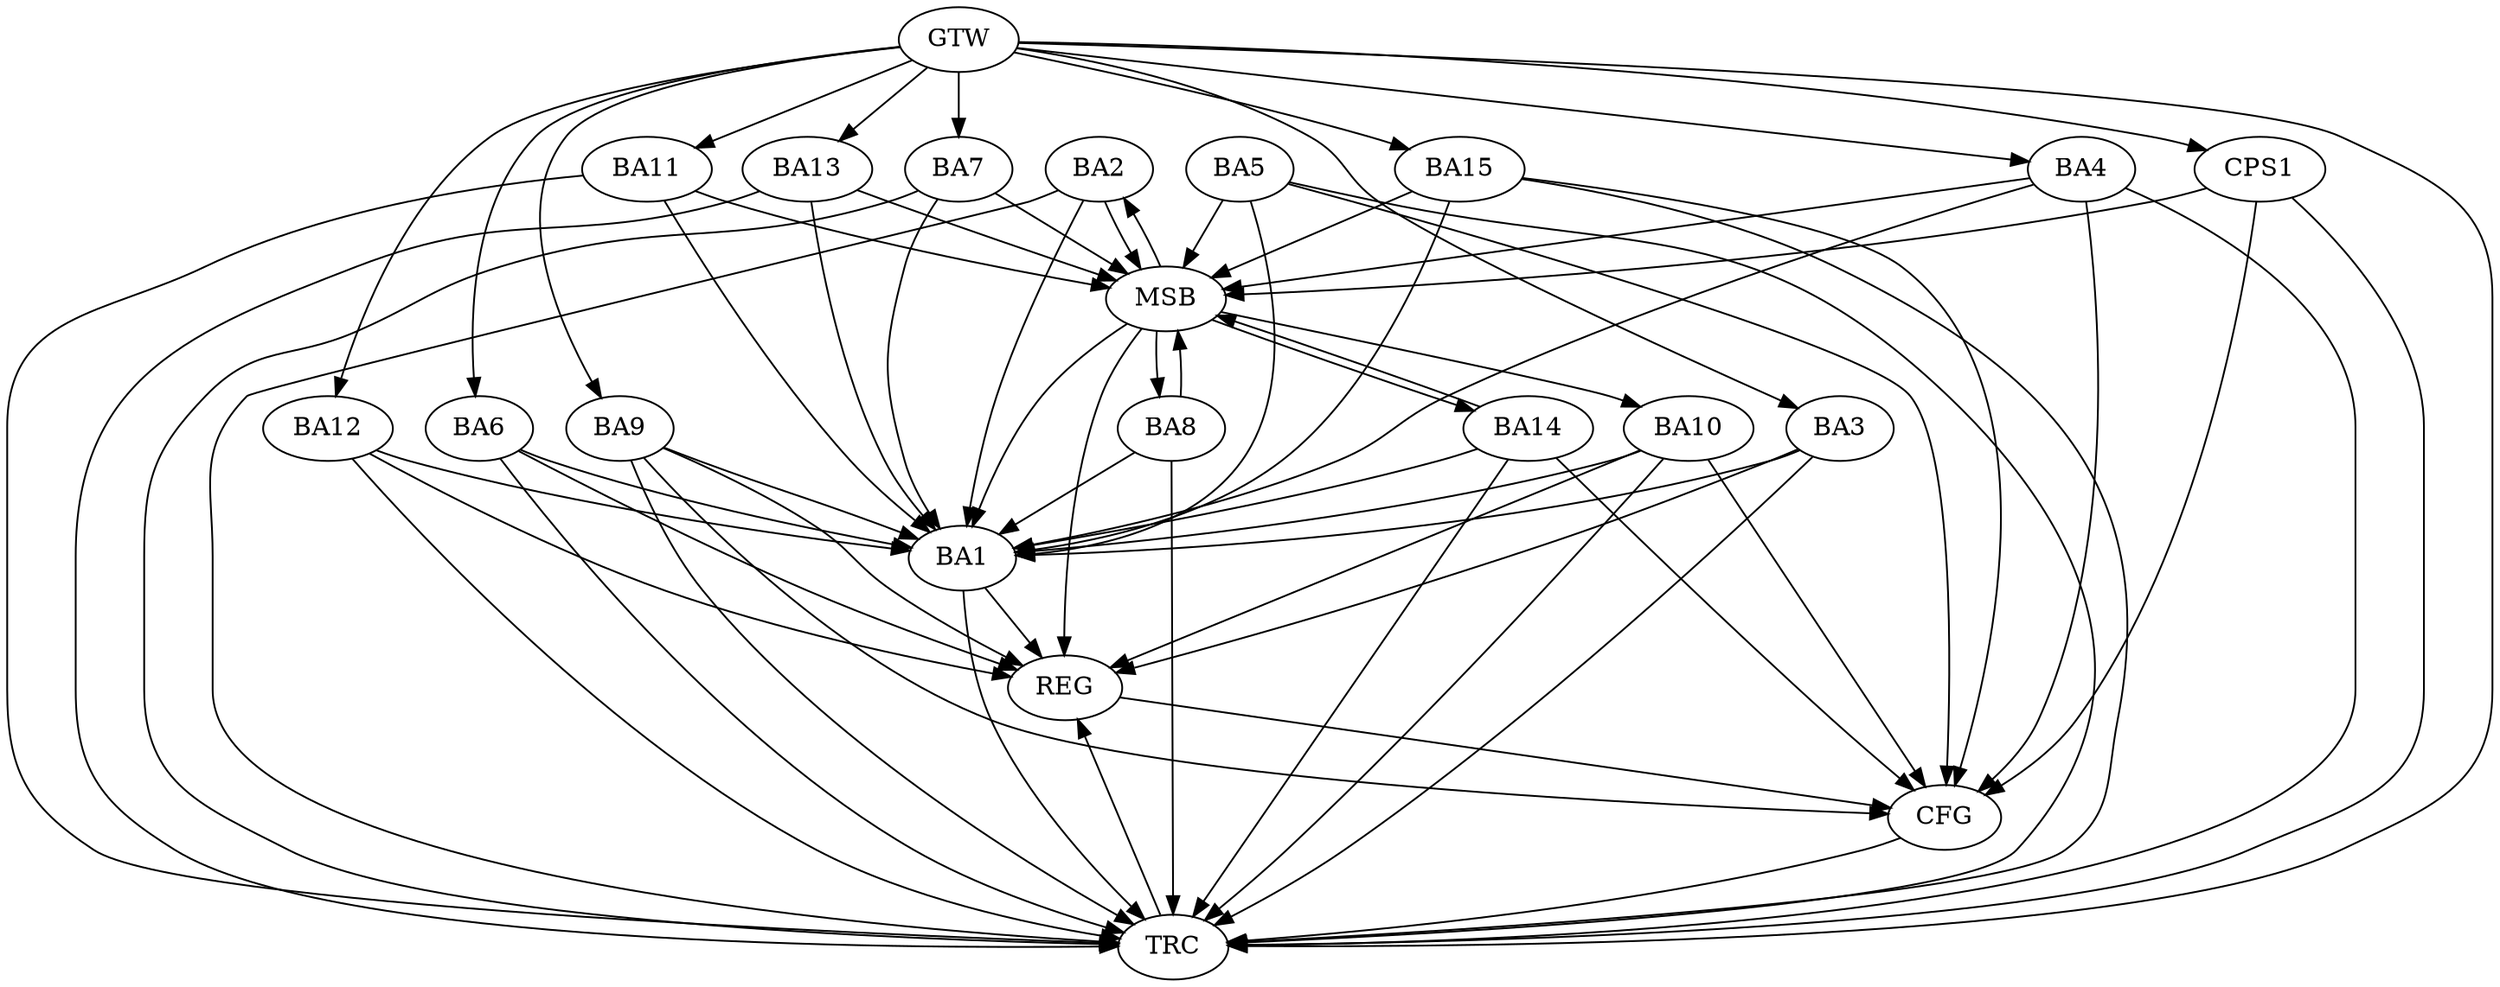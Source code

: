 strict digraph G {
  BA1 [ label="BA1" ];
  BA2 [ label="BA2" ];
  BA3 [ label="BA3" ];
  BA4 [ label="BA4" ];
  BA5 [ label="BA5" ];
  BA6 [ label="BA6" ];
  BA7 [ label="BA7" ];
  BA8 [ label="BA8" ];
  BA9 [ label="BA9" ];
  BA10 [ label="BA10" ];
  BA11 [ label="BA11" ];
  BA12 [ label="BA12" ];
  BA13 [ label="BA13" ];
  BA14 [ label="BA14" ];
  BA15 [ label="BA15" ];
  CPS1 [ label="CPS1" ];
  GTW [ label="GTW" ];
  REG [ label="REG" ];
  MSB [ label="MSB" ];
  CFG [ label="CFG" ];
  TRC [ label="TRC" ];
  BA3 -> BA1;
  BA9 -> BA1;
  BA10 -> BA1;
  GTW -> BA3;
  GTW -> BA4;
  GTW -> BA6;
  GTW -> BA7;
  GTW -> BA9;
  GTW -> BA11;
  GTW -> BA12;
  GTW -> BA13;
  GTW -> BA15;
  GTW -> CPS1;
  BA1 -> REG;
  BA3 -> REG;
  BA6 -> REG;
  BA9 -> REG;
  BA10 -> REG;
  BA12 -> REG;
  BA2 -> MSB;
  MSB -> BA1;
  MSB -> REG;
  BA4 -> MSB;
  BA5 -> MSB;
  BA7 -> MSB;
  BA8 -> MSB;
  BA11 -> MSB;
  BA13 -> MSB;
  BA14 -> MSB;
  MSB -> BA2;
  BA15 -> MSB;
  CPS1 -> MSB;
  MSB -> BA10;
  MSB -> BA8;
  MSB -> BA14;
  BA4 -> CFG;
  BA14 -> CFG;
  BA15 -> CFG;
  BA5 -> CFG;
  BA10 -> CFG;
  BA9 -> CFG;
  CPS1 -> CFG;
  REG -> CFG;
  BA1 -> TRC;
  BA2 -> TRC;
  BA3 -> TRC;
  BA4 -> TRC;
  BA5 -> TRC;
  BA6 -> TRC;
  BA7 -> TRC;
  BA8 -> TRC;
  BA9 -> TRC;
  BA10 -> TRC;
  BA11 -> TRC;
  BA12 -> TRC;
  BA13 -> TRC;
  BA14 -> TRC;
  BA15 -> TRC;
  CPS1 -> TRC;
  GTW -> TRC;
  CFG -> TRC;
  TRC -> REG;
  BA13 -> BA1;
  BA6 -> BA1;
  BA2 -> BA1;
  BA14 -> BA1;
  BA11 -> BA1;
  BA12 -> BA1;
  BA5 -> BA1;
  BA4 -> BA1;
  BA7 -> BA1;
  BA15 -> BA1;
  BA8 -> BA1;
}
